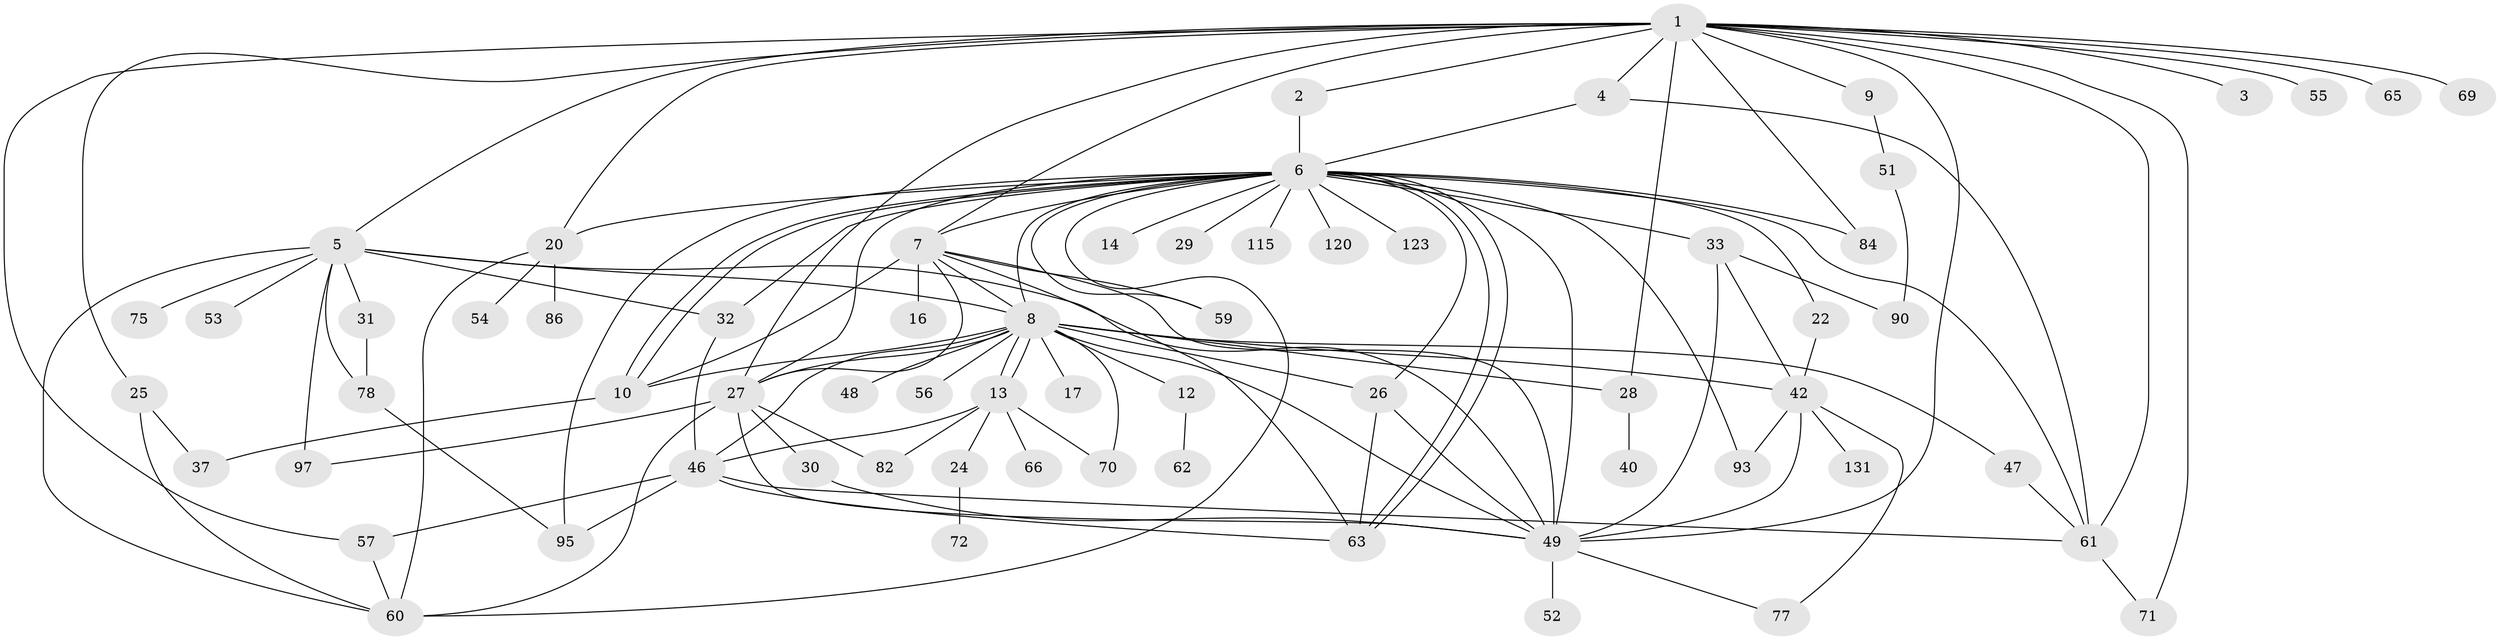 // original degree distribution, {19: 0.007575757575757576, 2: 0.23484848484848486, 1: 0.4090909090909091, 4: 0.09090909090909091, 10: 0.007575757575757576, 28: 0.007575757575757576, 7: 0.030303030303030304, 21: 0.007575757575757576, 3: 0.12121212121212122, 5: 0.03787878787878788, 8: 0.007575757575757576, 9: 0.007575757575757576, 6: 0.030303030303030304}
// Generated by graph-tools (version 1.1) at 2025/14/03/09/25 04:14:27]
// undirected, 66 vertices, 120 edges
graph export_dot {
graph [start="1"]
  node [color=gray90,style=filled];
  1 [super="+19"];
  2;
  3;
  4 [super="+15"];
  5;
  6;
  7 [super="+111+11"];
  8 [super="+18+74+38+39+100+98+36+35+23"];
  9 [super="+73"];
  10;
  12;
  13;
  14 [super="+83"];
  16;
  17;
  20 [super="+94+21+67"];
  22 [super="+88"];
  24 [super="+122+45"];
  25 [super="+41"];
  26 [super="+44+34"];
  27 [super="+43+112+108+50"];
  28;
  29;
  30 [super="+80"];
  31;
  32;
  33;
  37;
  40;
  42 [super="+64"];
  46 [super="+125+85"];
  47;
  48;
  49 [super="+58"];
  51;
  52;
  53;
  54;
  55;
  56;
  57;
  59;
  60 [super="+89"];
  61 [super="+109"];
  62;
  63 [super="+110+117"];
  65;
  66;
  69;
  70;
  71;
  72;
  75;
  77 [super="+87"];
  78 [super="+79"];
  82;
  84;
  86 [super="+101"];
  90;
  93 [super="+116"];
  95 [super="+126"];
  97;
  115;
  120;
  123;
  131;
  1 -- 2;
  1 -- 3;
  1 -- 4;
  1 -- 5;
  1 -- 9;
  1 -- 25;
  1 -- 27;
  1 -- 28;
  1 -- 55;
  1 -- 57;
  1 -- 61;
  1 -- 65;
  1 -- 69;
  1 -- 71;
  1 -- 84;
  1 -- 7;
  1 -- 20;
  1 -- 49;
  2 -- 6;
  4 -- 6;
  4 -- 61;
  5 -- 8;
  5 -- 31;
  5 -- 32;
  5 -- 53;
  5 -- 75;
  5 -- 78;
  5 -- 97;
  5 -- 49;
  5 -- 60;
  6 -- 7;
  6 -- 10;
  6 -- 10;
  6 -- 14;
  6 -- 20;
  6 -- 22;
  6 -- 26;
  6 -- 29;
  6 -- 32;
  6 -- 33;
  6 -- 49 [weight=2];
  6 -- 59;
  6 -- 61;
  6 -- 63;
  6 -- 63;
  6 -- 84;
  6 -- 93;
  6 -- 95 [weight=2];
  6 -- 115;
  6 -- 120;
  6 -- 123;
  6 -- 8;
  6 -- 27;
  6 -- 60;
  7 -- 16;
  7 -- 59;
  7 -- 63;
  7 -- 8;
  7 -- 10;
  7 -- 27;
  7 -- 49;
  8 -- 12;
  8 -- 13 [weight=2];
  8 -- 13;
  8 -- 17;
  8 -- 42;
  8 -- 46;
  8 -- 47;
  8 -- 56;
  8 -- 48;
  8 -- 49;
  8 -- 27;
  8 -- 70;
  8 -- 10;
  8 -- 26 [weight=2];
  8 -- 28;
  9 -- 51;
  10 -- 37;
  12 -- 62;
  13 -- 24;
  13 -- 66;
  13 -- 70;
  13 -- 82;
  13 -- 46;
  20 -- 54;
  20 -- 86;
  20 -- 60;
  22 -- 42;
  24 -- 72;
  25 -- 37;
  25 -- 60;
  26 -- 49;
  26 -- 63;
  27 -- 30;
  27 -- 82;
  27 -- 97;
  27 -- 49;
  27 -- 60;
  28 -- 40;
  30 -- 49;
  31 -- 78;
  32 -- 46;
  33 -- 42;
  33 -- 90;
  33 -- 49;
  42 -- 49;
  42 -- 93;
  42 -- 131;
  42 -- 77;
  46 -- 95;
  46 -- 61;
  46 -- 57;
  46 -- 63;
  47 -- 61;
  49 -- 52;
  49 -- 77;
  51 -- 90;
  57 -- 60;
  61 -- 71;
  78 -- 95;
}
